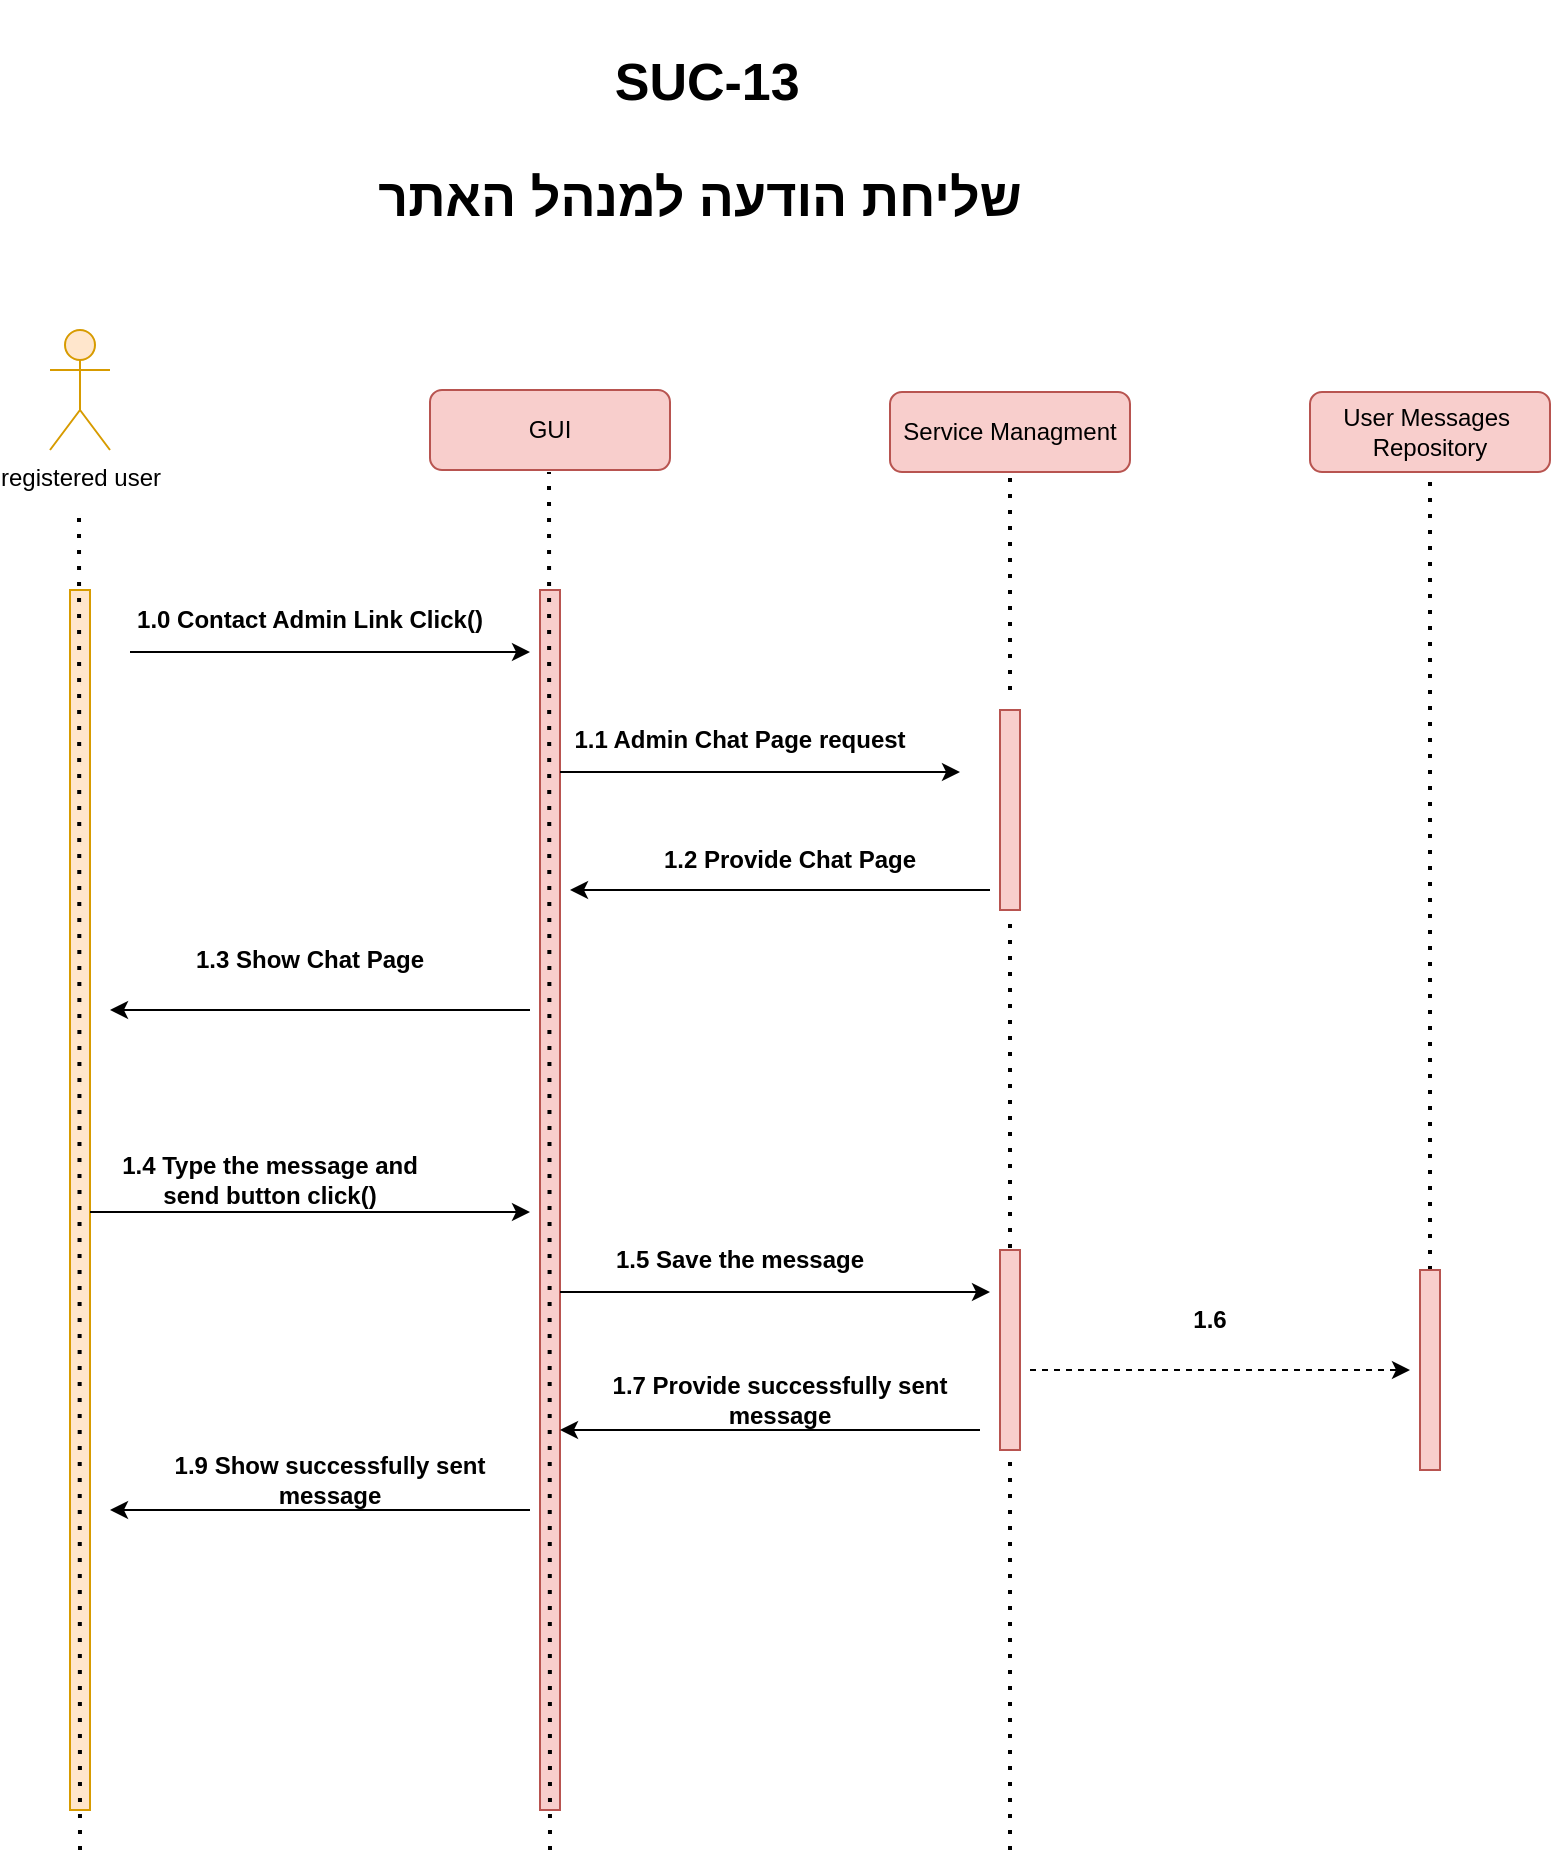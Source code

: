 <mxfile version="15.4.0" type="device"><diagram id="anym89axD6lqukM4af2n" name="Page-1"><mxGraphModel dx="1024" dy="1753" grid="1" gridSize="10" guides="1" tooltips="1" connect="1" arrows="1" fold="1" page="1" pageScale="1" pageWidth="827" pageHeight="1169" math="0" shadow="0"><root><mxCell id="0"/><mxCell id="1" parent="0"/><mxCell id="5ti5IGLwdjr9Rg8stJmm-1" value="Service Managment" style="rounded=1;whiteSpace=wrap;html=1;fillColor=#f8cecc;strokeColor=#b85450;" parent="1" vertex="1"><mxGeometry x="570" y="-939" width="120" height="40" as="geometry"/></mxCell><mxCell id="5ti5IGLwdjr9Rg8stJmm-2" value="registered user" style="shape=umlActor;verticalLabelPosition=bottom;verticalAlign=top;html=1;outlineConnect=0;fillColor=#ffe6cc;strokeColor=#d79b00;" parent="1" vertex="1"><mxGeometry x="150" y="-970" width="30" height="60" as="geometry"/></mxCell><mxCell id="5ti5IGLwdjr9Rg8stJmm-3" value="&lt;p class=&quot;MsoNormal&quot; dir=&quot;RTL&quot;&gt;&lt;span lang=&quot;EN-GB&quot; dir=&quot;LTR&quot;&gt;SUC-13&lt;/span&gt;&lt;span dir=&quot;RTL&quot;&gt;&lt;/span&gt;&lt;span dir=&quot;RTL&quot;&gt;&lt;/span&gt;&lt;span lang=&quot;HE&quot; style=&quot;font-family: &amp;#34;david&amp;#34; , sans-serif&quot;&gt;&lt;span dir=&quot;RTL&quot;&gt;&lt;/span&gt;&lt;span dir=&quot;RTL&quot;&gt;&lt;/span&gt;&amp;nbsp;&lt;/span&gt;&lt;/p&gt;&lt;p class=&quot;MsoNormal&quot; dir=&quot;RTL&quot;&gt;&lt;span lang=&quot;HE&quot; style=&quot;font-family: &amp;#34;david&amp;#34; , sans-serif&quot;&gt;שליחת הודעה למנהל האתר&lt;/span&gt;&lt;/p&gt;" style="text;html=1;strokeColor=none;fillColor=none;align=center;verticalAlign=middle;whiteSpace=wrap;rounded=0;fontStyle=1;fontSize=26;" parent="1" vertex="1"><mxGeometry x="240" y="-1110" width="470" height="90" as="geometry"/></mxCell><mxCell id="5ti5IGLwdjr9Rg8stJmm-4" value="" style="endArrow=none;dashed=1;html=1;dashPattern=1 3;strokeWidth=2;rounded=0;fontSize=14;entryX=0.5;entryY=1;entryDx=0;entryDy=0;startArrow=none;" parent="1" target="5ti5IGLwdjr9Rg8stJmm-1" edge="1"><mxGeometry width="50" height="50" relative="1" as="geometry"><mxPoint x="630" y="-790" as="sourcePoint"/><mxPoint x="680" y="-759" as="targetPoint"/></mxGeometry></mxCell><mxCell id="5ti5IGLwdjr9Rg8stJmm-5" value="" style="html=1;points=[];perimeter=orthogonalPerimeter;fontSize=14;fillColor=#ffe6cc;strokeColor=#d79b00;perimeterSpacing=1;rounded=0;shadow=0;glass=0;sketch=0;" parent="1" vertex="1"><mxGeometry x="160" y="-840" width="10" height="610" as="geometry"/></mxCell><mxCell id="5ti5IGLwdjr9Rg8stJmm-6" value="" style="endArrow=classic;html=1;rounded=0;fontSize=14;" parent="1" edge="1"><mxGeometry width="50" height="50" relative="1" as="geometry"><mxPoint x="190" y="-809" as="sourcePoint"/><mxPoint x="390" y="-809" as="targetPoint"/></mxGeometry></mxCell><mxCell id="5ti5IGLwdjr9Rg8stJmm-7" value="&lt;font style=&quot;font-size: 12px&quot;&gt;1.0 Contact Admin Link Click()&lt;/font&gt;" style="text;html=1;strokeColor=none;fillColor=none;align=center;verticalAlign=middle;whiteSpace=wrap;rounded=0;shadow=0;glass=0;sketch=0;fontSize=12;fontStyle=1" parent="1" vertex="1"><mxGeometry x="190" y="-830" width="180" height="10" as="geometry"/></mxCell><mxCell id="5ti5IGLwdjr9Rg8stJmm-8" value="GUI" style="rounded=1;whiteSpace=wrap;html=1;fillColor=#f8cecc;strokeColor=#b85450;" parent="1" vertex="1"><mxGeometry x="340" y="-940" width="120" height="40" as="geometry"/></mxCell><mxCell id="5ti5IGLwdjr9Rg8stJmm-9" value="" style="html=1;points=[];perimeter=orthogonalPerimeter;fontSize=14;fillColor=#f8cecc;strokeColor=#b85450;perimeterSpacing=1;rounded=0;shadow=0;glass=0;sketch=0;" parent="1" vertex="1"><mxGeometry x="395" y="-840" width="10" height="610" as="geometry"/></mxCell><mxCell id="5ti5IGLwdjr9Rg8stJmm-10" value="" style="html=1;points=[];perimeter=orthogonalPerimeter;fontSize=14;fillColor=#f8cecc;strokeColor=#b85450;perimeterSpacing=1;rounded=0;shadow=0;glass=0;sketch=0;" parent="1" vertex="1"><mxGeometry x="625" y="-780" width="10" height="100" as="geometry"/></mxCell><mxCell id="5ti5IGLwdjr9Rg8stJmm-11" value="" style="endArrow=none;dashed=1;html=1;dashPattern=1 3;strokeWidth=2;rounded=0;fontSize=14;entryX=0.5;entryY=1;entryDx=0;entryDy=0;startArrow=none;" parent="1" source="5ti5IGLwdjr9Rg8stJmm-20" target="5ti5IGLwdjr9Rg8stJmm-10" edge="1"><mxGeometry width="50" height="50" relative="1" as="geometry"><mxPoint x="630" y="-230" as="sourcePoint"/><mxPoint x="650" y="-900" as="targetPoint"/></mxGeometry></mxCell><mxCell id="5ti5IGLwdjr9Rg8stJmm-12" value="" style="endArrow=classic;html=1;rounded=0;fontSize=14;" parent="1" edge="1"><mxGeometry width="50" height="50" relative="1" as="geometry"><mxPoint x="405" y="-749" as="sourcePoint"/><mxPoint x="605" y="-749" as="targetPoint"/></mxGeometry></mxCell><mxCell id="5ti5IGLwdjr9Rg8stJmm-13" value="&lt;font style=&quot;font-size: 12px&quot;&gt;1.1 Admin Chat Page request&lt;/font&gt;" style="text;html=1;strokeColor=none;fillColor=none;align=center;verticalAlign=middle;whiteSpace=wrap;rounded=0;shadow=0;glass=0;sketch=0;fontSize=12;fontStyle=1" parent="1" vertex="1"><mxGeometry x="405" y="-770" width="180" height="10" as="geometry"/></mxCell><mxCell id="5ti5IGLwdjr9Rg8stJmm-14" value="" style="endArrow=classic;html=1;rounded=0;fontSize=14;" parent="1" edge="1"><mxGeometry width="50" height="50" relative="1" as="geometry"><mxPoint x="620" y="-690" as="sourcePoint"/><mxPoint x="410" y="-690" as="targetPoint"/></mxGeometry></mxCell><mxCell id="5ti5IGLwdjr9Rg8stJmm-15" value="&lt;font style=&quot;font-size: 12px&quot;&gt;1.2 Provide Chat Page&lt;/font&gt;" style="text;html=1;strokeColor=none;fillColor=none;align=center;verticalAlign=middle;whiteSpace=wrap;rounded=0;shadow=0;glass=0;sketch=0;fontSize=12;fontStyle=1" parent="1" vertex="1"><mxGeometry x="430" y="-710" width="180" height="10" as="geometry"/></mxCell><mxCell id="5ti5IGLwdjr9Rg8stJmm-16" value="" style="endArrow=classic;html=1;rounded=0;fontSize=14;" parent="1" edge="1"><mxGeometry width="50" height="50" relative="1" as="geometry"><mxPoint x="390" y="-630" as="sourcePoint"/><mxPoint x="180" y="-630" as="targetPoint"/></mxGeometry></mxCell><mxCell id="5ti5IGLwdjr9Rg8stJmm-17" value="&lt;font style=&quot;font-size: 12px&quot;&gt;1.3 Show Chat Page&lt;/font&gt;" style="text;html=1;strokeColor=none;fillColor=none;align=center;verticalAlign=middle;whiteSpace=wrap;rounded=0;shadow=0;glass=0;sketch=0;fontSize=12;fontStyle=1" parent="1" vertex="1"><mxGeometry x="190" y="-660" width="180" height="10" as="geometry"/></mxCell><mxCell id="5ti5IGLwdjr9Rg8stJmm-18" value="" style="endArrow=classic;html=1;rounded=0;fontSize=14;" parent="1" edge="1"><mxGeometry width="50" height="50" relative="1" as="geometry"><mxPoint x="170" y="-529" as="sourcePoint"/><mxPoint x="390" y="-529" as="targetPoint"/></mxGeometry></mxCell><mxCell id="5ti5IGLwdjr9Rg8stJmm-19" value="&lt;font style=&quot;font-size: 12px&quot;&gt;1.4 Type the message and send button click()&lt;/font&gt;" style="text;html=1;strokeColor=none;fillColor=none;align=center;verticalAlign=middle;whiteSpace=wrap;rounded=0;shadow=0;glass=0;sketch=0;fontSize=12;fontStyle=1" parent="1" vertex="1"><mxGeometry x="170" y="-550" width="180" height="10" as="geometry"/></mxCell><mxCell id="5ti5IGLwdjr9Rg8stJmm-20" value="" style="html=1;points=[];perimeter=orthogonalPerimeter;fontSize=14;fillColor=#f8cecc;strokeColor=#b85450;perimeterSpacing=1;rounded=0;shadow=0;glass=0;sketch=0;" parent="1" vertex="1"><mxGeometry x="625" y="-510" width="10" height="100" as="geometry"/></mxCell><mxCell id="5ti5IGLwdjr9Rg8stJmm-21" value="" style="endArrow=none;dashed=1;html=1;dashPattern=1 3;strokeWidth=2;rounded=0;fontSize=14;entryX=0.5;entryY=1;entryDx=0;entryDy=0;startArrow=none;" parent="1" target="5ti5IGLwdjr9Rg8stJmm-20" edge="1"><mxGeometry width="50" height="50" relative="1" as="geometry"><mxPoint x="630" y="-210" as="sourcePoint"/><mxPoint x="630" y="-679" as="targetPoint"/></mxGeometry></mxCell><mxCell id="5ti5IGLwdjr9Rg8stJmm-22" value="" style="endArrow=classic;html=1;rounded=0;fontSize=14;" parent="1" edge="1"><mxGeometry width="50" height="50" relative="1" as="geometry"><mxPoint x="405" y="-489" as="sourcePoint"/><mxPoint x="620" y="-489" as="targetPoint"/></mxGeometry></mxCell><mxCell id="5ti5IGLwdjr9Rg8stJmm-23" value="1.5 Save the message&lt;span style=&quot;color: rgba(0 , 0 , 0 , 0) ; font-family: monospace ; font-size: 0px ; font-weight: 400&quot;&gt;%3CmxGraphModel%3E%3Croot%3E%3CmxCell%20id%3D%220%22%2F%3E%3CmxCell%20id%3D%221%22%20parent%3D%220%22%2F%3E%3CmxCell%20id%3D%222%22%20value%3D%22User%20Repository%22%20style%3D%22rounded%3D1%3BwhiteSpace%3Dwrap%3Bhtml%3D1%3BfillColor%3D%23f8cecc%3BstrokeColor%3D%23b85450%3B%22%20vertex%3D%221%22%20parent%3D%221%22%3E%3CmxGeometry%20x%3D%22540%22%20y%3D%22170%22%20width%3D%22120%22%20height%3D%2240%22%20as%3D%22geometry%22%2F%3E%3C%2FmxCell%3E%3CmxCell%20id%3D%223%22%20value%3D%22%22%20style%3D%22endArrow%3Dnone%3Bdashed%3D1%3Bhtml%3D1%3BdashPattern%3D1%203%3BstrokeWidth%3D2%3Brounded%3D0%3BfontSize%3D14%3BentryX%3D0.5%3BentryY%3D1%3BentryDx%3D0%3BentryDy%3D0%3BstartArrow%3Dnone%3B%22%20edge%3D%221%22%20target%3D%222%22%20parent%3D%221%22%3E%3CmxGeometry%20width%3D%2250%22%20height%3D%2250%22%20relative%3D%221%22%20as%3D%22geometry%22%3E%3CmxPoint%20x%3D%22600%22%20y%3D%22609%22%20as%3D%22sourcePoint%22%2F%3E%3CmxPoint%20x%3D%22590%22%20y%3D%22300%22%20as%3D%22targetPoint%22%2F%3E%3C%2FmxGeometry%3E%3C%2FmxCell%3E%3C%2Froot%3E%3C%2FmxGraphModel%3E&lt;/span&gt;" style="text;html=1;strokeColor=none;fillColor=none;align=center;verticalAlign=middle;whiteSpace=wrap;rounded=0;shadow=0;glass=0;sketch=0;fontSize=12;fontStyle=1" parent="1" vertex="1"><mxGeometry x="405" y="-510" width="180" height="10" as="geometry"/></mxCell><mxCell id="5ti5IGLwdjr9Rg8stJmm-24" value="" style="endArrow=classic;html=1;rounded=0;fontSize=14;" parent="1" edge="1"><mxGeometry width="50" height="50" relative="1" as="geometry"><mxPoint x="615" y="-420" as="sourcePoint"/><mxPoint x="405" y="-420" as="targetPoint"/></mxGeometry></mxCell><mxCell id="5ti5IGLwdjr9Rg8stJmm-25" value="&lt;font style=&quot;font-size: 12px&quot;&gt;1.7 Provide successfully sent message&lt;/font&gt;" style="text;html=1;strokeColor=none;fillColor=none;align=center;verticalAlign=middle;whiteSpace=wrap;rounded=0;shadow=0;glass=0;sketch=0;fontSize=12;fontStyle=1" parent="1" vertex="1"><mxGeometry x="425" y="-440" width="180" height="10" as="geometry"/></mxCell><mxCell id="5ti5IGLwdjr9Rg8stJmm-26" value="" style="endArrow=classic;html=1;rounded=0;fontSize=14;" parent="1" edge="1"><mxGeometry width="50" height="50" relative="1" as="geometry"><mxPoint x="390" y="-380" as="sourcePoint"/><mxPoint x="180" y="-380" as="targetPoint"/></mxGeometry></mxCell><mxCell id="5ti5IGLwdjr9Rg8stJmm-27" value="&lt;font style=&quot;font-size: 12px&quot;&gt;1.9 Show successfully sent message&lt;/font&gt;" style="text;html=1;strokeColor=none;fillColor=none;align=center;verticalAlign=middle;whiteSpace=wrap;rounded=0;shadow=0;glass=0;sketch=0;fontSize=12;fontStyle=1" parent="1" vertex="1"><mxGeometry x="200" y="-400" width="180" height="10" as="geometry"/></mxCell><mxCell id="5ti5IGLwdjr9Rg8stJmm-28" value="" style="endArrow=none;dashed=1;html=1;dashPattern=1 3;strokeWidth=2;rounded=0;fontSize=14;entryX=0.5;entryY=1;entryDx=0;entryDy=0;startArrow=none;" parent="1" edge="1"><mxGeometry width="50" height="50" relative="1" as="geometry"><mxPoint x="400" y="-210" as="sourcePoint"/><mxPoint x="399.5" y="-899" as="targetPoint"/></mxGeometry></mxCell><mxCell id="5ti5IGLwdjr9Rg8stJmm-29" value="" style="endArrow=none;dashed=1;html=1;dashPattern=1 3;strokeWidth=2;rounded=0;fontSize=14;entryX=0.5;entryY=1;entryDx=0;entryDy=0;startArrow=none;" parent="1" edge="1"><mxGeometry width="50" height="50" relative="1" as="geometry"><mxPoint x="165" y="-210" as="sourcePoint"/><mxPoint x="164.5" y="-879.5" as="targetPoint"/></mxGeometry></mxCell><mxCell id="5ti5IGLwdjr9Rg8stJmm-30" value="User Messages&amp;nbsp; Repository" style="rounded=1;whiteSpace=wrap;html=1;fillColor=#f8cecc;strokeColor=#b85450;" parent="1" vertex="1"><mxGeometry x="780" y="-939" width="120" height="40" as="geometry"/></mxCell><mxCell id="5ti5IGLwdjr9Rg8stJmm-31" value="" style="endArrow=none;dashed=1;html=1;dashPattern=1 3;strokeWidth=2;rounded=0;fontSize=14;entryX=0.5;entryY=1;entryDx=0;entryDy=0;startArrow=none;" parent="1" target="5ti5IGLwdjr9Rg8stJmm-30" edge="1"><mxGeometry width="50" height="50" relative="1" as="geometry"><mxPoint x="840" y="-500" as="sourcePoint"/><mxPoint x="830" y="-809" as="targetPoint"/></mxGeometry></mxCell><mxCell id="5ti5IGLwdjr9Rg8stJmm-32" value="" style="endArrow=classic;html=1;rounded=0;fontSize=14;dashed=1;" parent="1" edge="1"><mxGeometry width="50" height="50" relative="1" as="geometry"><mxPoint x="640" y="-450" as="sourcePoint"/><mxPoint x="830" y="-450" as="targetPoint"/></mxGeometry></mxCell><mxCell id="5ti5IGLwdjr9Rg8stJmm-33" value="" style="html=1;points=[];perimeter=orthogonalPerimeter;fontSize=14;fillColor=#f8cecc;strokeColor=#b85450;perimeterSpacing=1;rounded=0;shadow=0;glass=0;sketch=0;" parent="1" vertex="1"><mxGeometry x="835" y="-500" width="10" height="100" as="geometry"/></mxCell><mxCell id="5ti5IGLwdjr9Rg8stJmm-34" value="&lt;b&gt;&lt;font style=&quot;font-size: 12px&quot;&gt;1.6&lt;/font&gt;&lt;/b&gt;" style="text;html=1;strokeColor=none;fillColor=none;align=center;verticalAlign=middle;whiteSpace=wrap;rounded=0;" parent="1" vertex="1"><mxGeometry x="700" y="-490" width="60" height="30" as="geometry"/></mxCell></root></mxGraphModel></diagram></mxfile>
